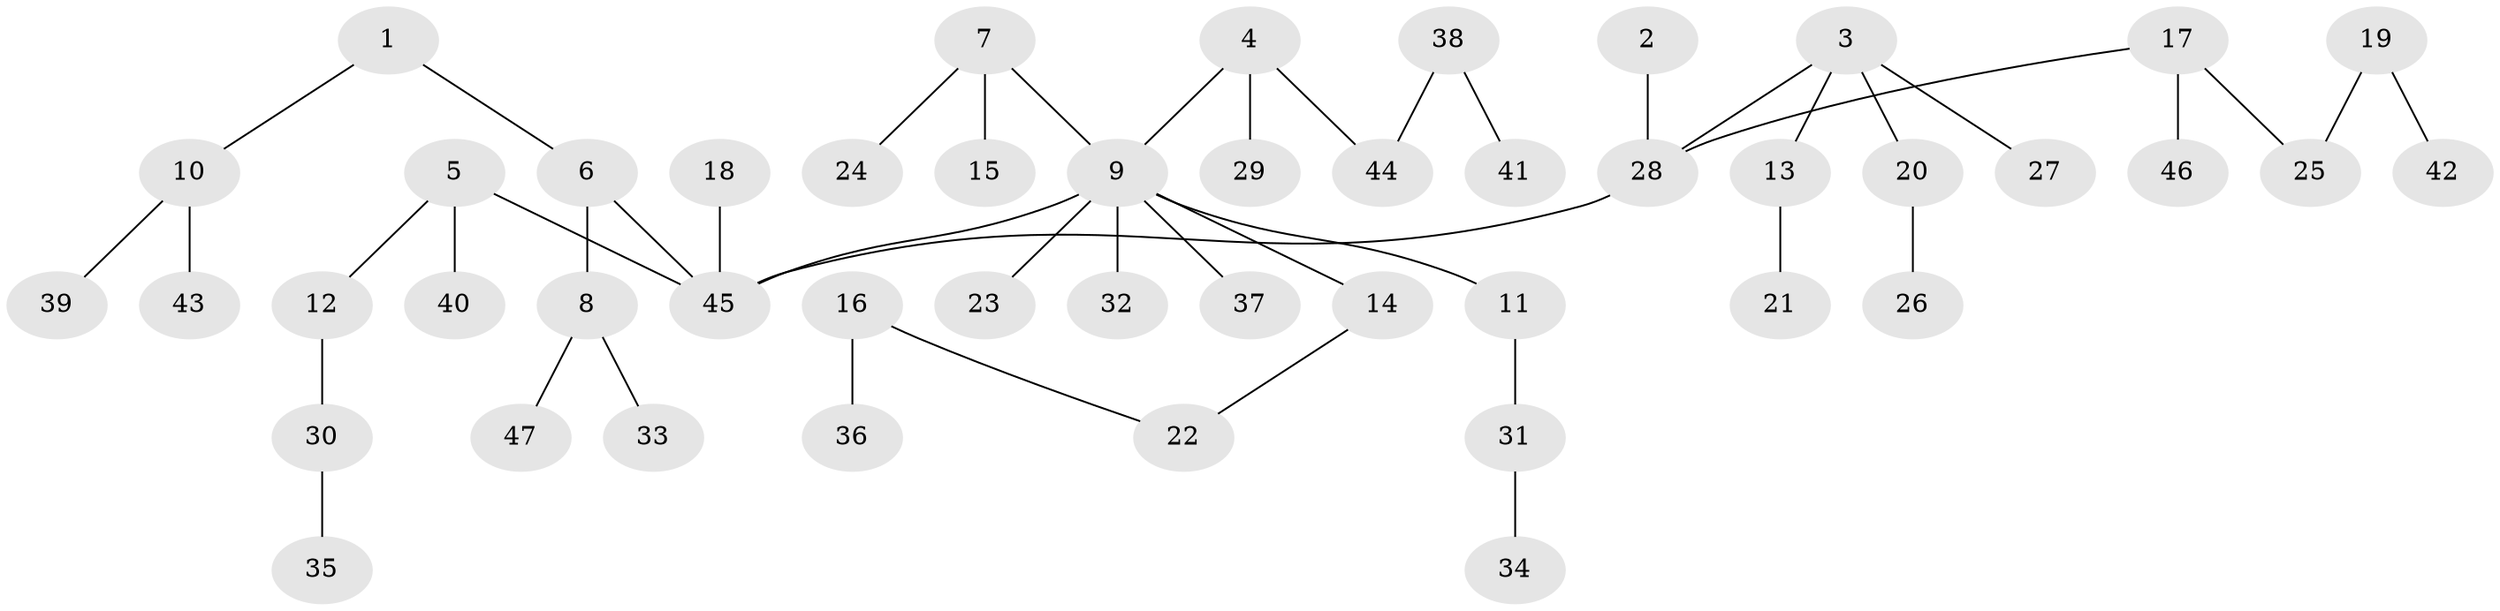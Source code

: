 // original degree distribution, {5: 0.025974025974025976, 2: 0.2987012987012987, 6: 0.012987012987012988, 4: 0.03896103896103896, 9: 0.012987012987012988, 3: 0.14285714285714285, 1: 0.4675324675324675}
// Generated by graph-tools (version 1.1) at 2025/37/03/04/25 23:37:16]
// undirected, 47 vertices, 46 edges
graph export_dot {
  node [color=gray90,style=filled];
  1;
  2;
  3;
  4;
  5;
  6;
  7;
  8;
  9;
  10;
  11;
  12;
  13;
  14;
  15;
  16;
  17;
  18;
  19;
  20;
  21;
  22;
  23;
  24;
  25;
  26;
  27;
  28;
  29;
  30;
  31;
  32;
  33;
  34;
  35;
  36;
  37;
  38;
  39;
  40;
  41;
  42;
  43;
  44;
  45;
  46;
  47;
  1 -- 6 [weight=1.0];
  1 -- 10 [weight=1.0];
  2 -- 28 [weight=1.0];
  3 -- 13 [weight=1.0];
  3 -- 20 [weight=1.0];
  3 -- 27 [weight=1.0];
  3 -- 28 [weight=1.0];
  4 -- 9 [weight=1.0];
  4 -- 29 [weight=1.0];
  4 -- 44 [weight=1.0];
  5 -- 12 [weight=1.0];
  5 -- 40 [weight=1.0];
  5 -- 45 [weight=1.0];
  6 -- 8 [weight=1.0];
  6 -- 45 [weight=1.0];
  7 -- 9 [weight=1.0];
  7 -- 15 [weight=1.0];
  7 -- 24 [weight=1.0];
  8 -- 33 [weight=1.0];
  8 -- 47 [weight=1.0];
  9 -- 11 [weight=1.0];
  9 -- 14 [weight=1.0];
  9 -- 23 [weight=1.0];
  9 -- 32 [weight=1.0];
  9 -- 37 [weight=1.0];
  9 -- 45 [weight=1.0];
  10 -- 39 [weight=1.0];
  10 -- 43 [weight=1.0];
  11 -- 31 [weight=1.0];
  12 -- 30 [weight=1.0];
  13 -- 21 [weight=1.0];
  14 -- 22 [weight=1.0];
  16 -- 22 [weight=1.0];
  16 -- 36 [weight=1.0];
  17 -- 25 [weight=1.0];
  17 -- 28 [weight=1.0];
  17 -- 46 [weight=1.0];
  18 -- 45 [weight=1.0];
  19 -- 25 [weight=1.0];
  19 -- 42 [weight=1.0];
  20 -- 26 [weight=1.0];
  28 -- 45 [weight=1.0];
  30 -- 35 [weight=1.0];
  31 -- 34 [weight=1.0];
  38 -- 41 [weight=1.0];
  38 -- 44 [weight=1.0];
}
